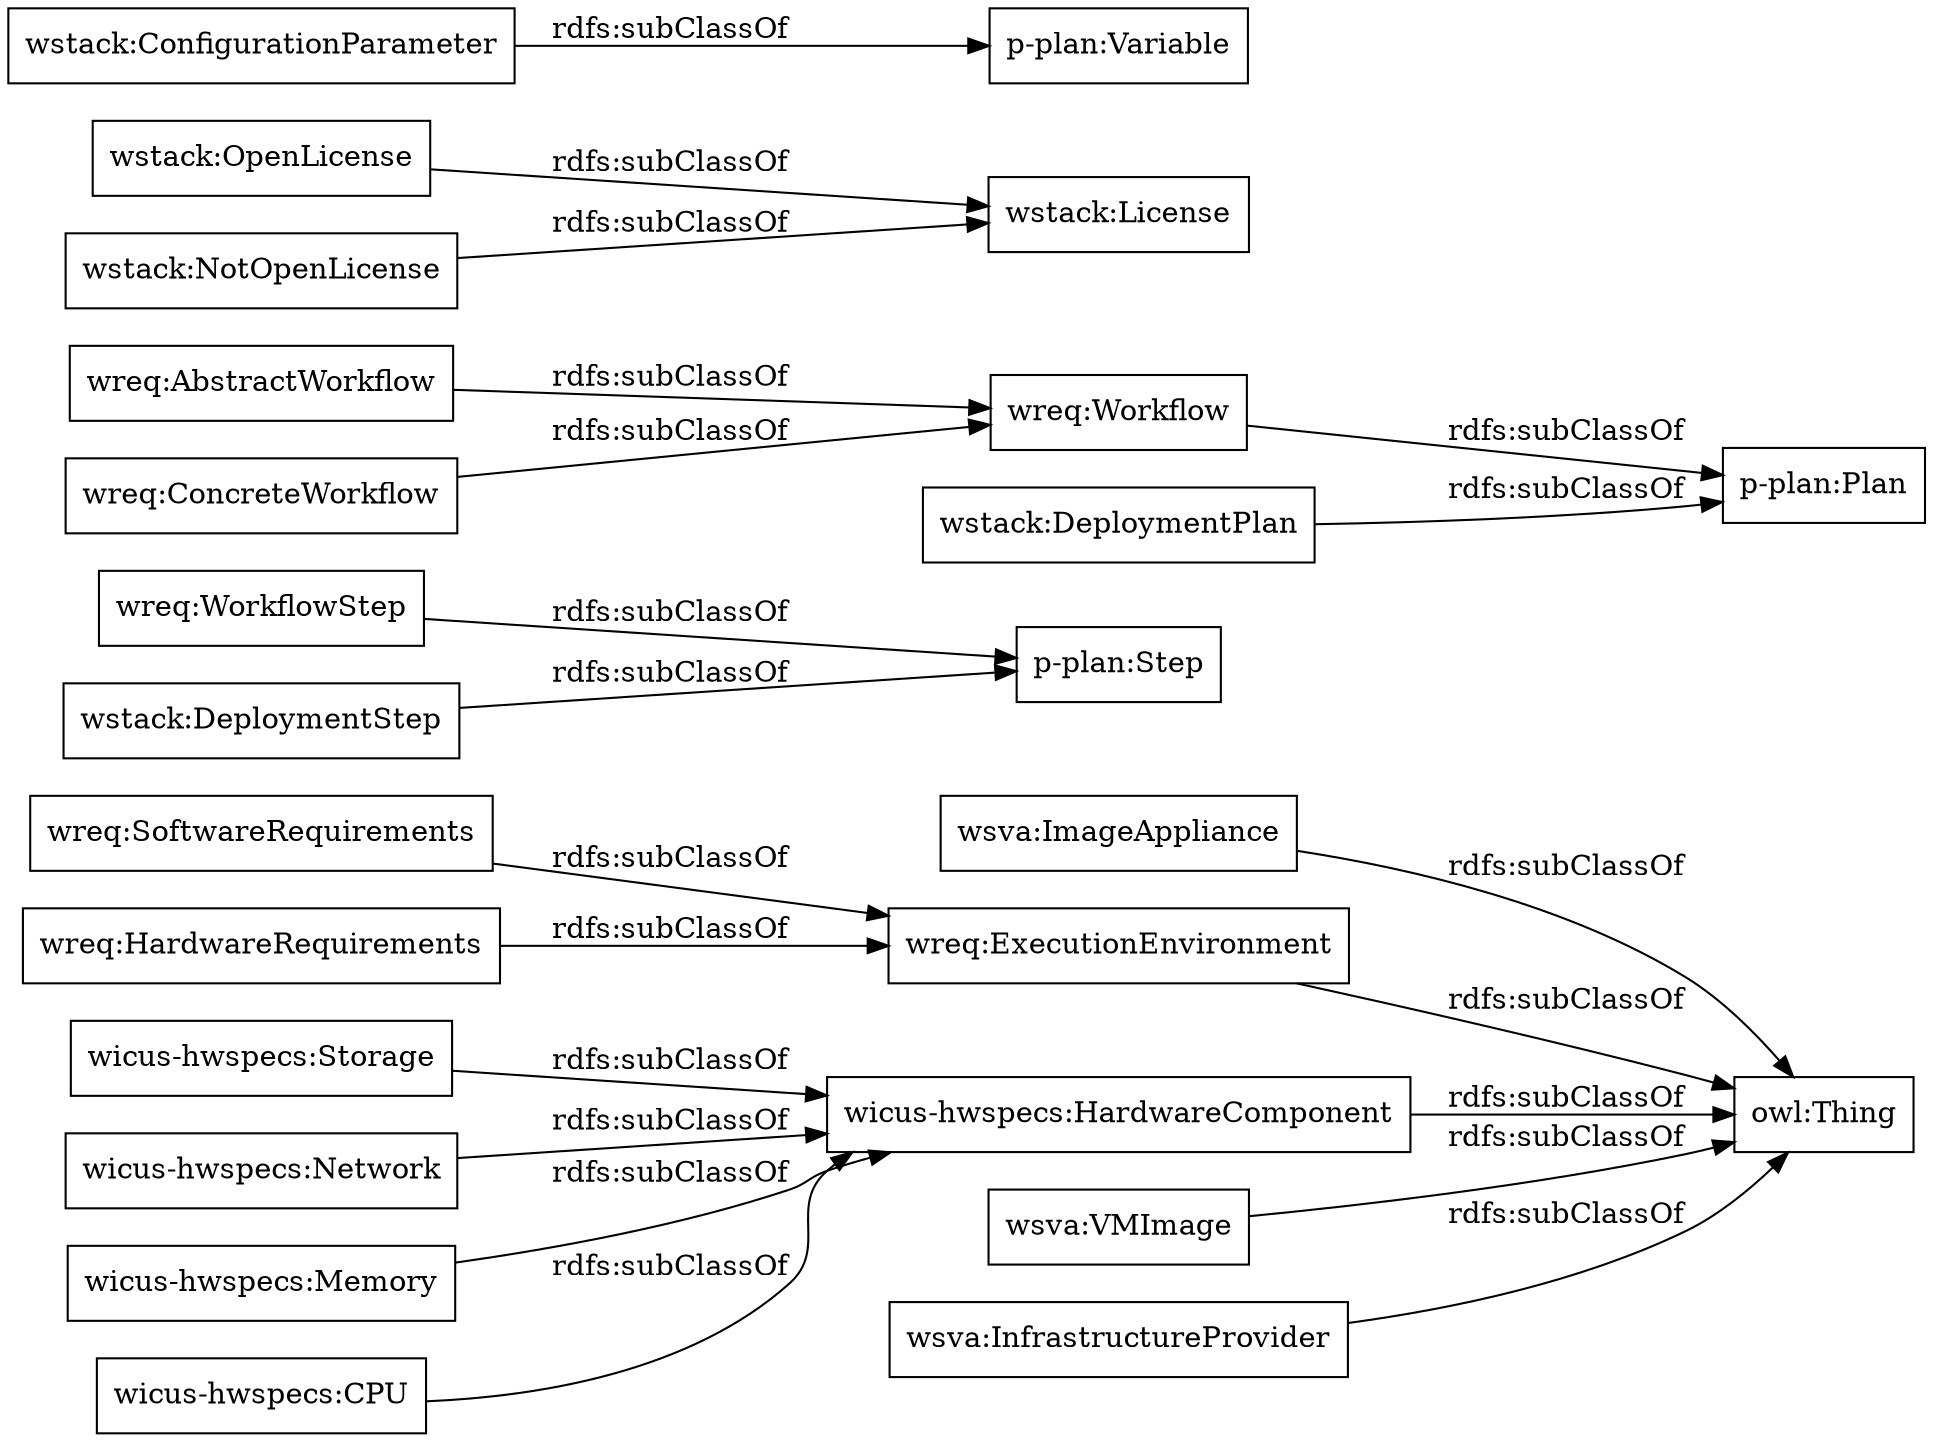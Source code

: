 digraph ar2dtool_diagram { 
rankdir=LR;
size="1000"
node [shape = rectangle, color="black"]; "wsva:ImageAppliance" "wreq:SoftwareRequirements" "wreq:HardwareRequirements" "p-plan:Step" "wreq:AbstractWorkflow" "wreq:WorkflowStep" "wreq:ExecutionEnvironment" "owl:Thing" "wreq:ConcreteWorkflow" "p-plan:Plan" "wreq:Workflow" "wstack:DeploymentStep" "wstack:OpenLicense" "wstack:License" "wstack:ConfigurationParameter" "wstack:NotOpenLicense" "wstack:DeploymentPlan" "p-plan:Variable" "wicus-hwspecs:Storage" "wicus-hwspecs:Network" "wicus-hwspecs:Memory" "wicus-hwspecs:HardwareComponent" "wicus-hwspecs:CPU" "wsva:VMImage" "wsva:InfrastructureProvider" ; /*classes style*/
	"wsva:InfrastructureProvider" -> "owl:Thing" [ label = "rdfs:subClassOf" ];
	"wstack:DeploymentPlan" -> "p-plan:Plan" [ label = "rdfs:subClassOf" ];
	"wicus-hwspecs:Storage" -> "wicus-hwspecs:HardwareComponent" [ label = "rdfs:subClassOf" ];
	"wreq:AbstractWorkflow" -> "wreq:Workflow" [ label = "rdfs:subClassOf" ];
	"wsva:ImageAppliance" -> "owl:Thing" [ label = "rdfs:subClassOf" ];
	"wreq:ConcreteWorkflow" -> "wreq:Workflow" [ label = "rdfs:subClassOf" ];
	"wreq:WorkflowStep" -> "p-plan:Step" [ label = "rdfs:subClassOf" ];
	"wstack:OpenLicense" -> "wstack:License" [ label = "rdfs:subClassOf" ];
	"wsva:VMImage" -> "owl:Thing" [ label = "rdfs:subClassOf" ];
	"wstack:DeploymentStep" -> "p-plan:Step" [ label = "rdfs:subClassOf" ];
	"wicus-hwspecs:CPU" -> "wicus-hwspecs:HardwareComponent" [ label = "rdfs:subClassOf" ];
	"wreq:Workflow" -> "p-plan:Plan" [ label = "rdfs:subClassOf" ];
	"wicus-hwspecs:HardwareComponent" -> "owl:Thing" [ label = "rdfs:subClassOf" ];
	"wreq:HardwareRequirements" -> "wreq:ExecutionEnvironment" [ label = "rdfs:subClassOf" ];
	"wicus-hwspecs:Network" -> "wicus-hwspecs:HardwareComponent" [ label = "rdfs:subClassOf" ];
	"wreq:ExecutionEnvironment" -> "owl:Thing" [ label = "rdfs:subClassOf" ];
	"wicus-hwspecs:Memory" -> "wicus-hwspecs:HardwareComponent" [ label = "rdfs:subClassOf" ];
	"wstack:NotOpenLicense" -> "wstack:License" [ label = "rdfs:subClassOf" ];
	"wreq:SoftwareRequirements" -> "wreq:ExecutionEnvironment" [ label = "rdfs:subClassOf" ];
	"wstack:ConfigurationParameter" -> "p-plan:Variable" [ label = "rdfs:subClassOf" ];

}

